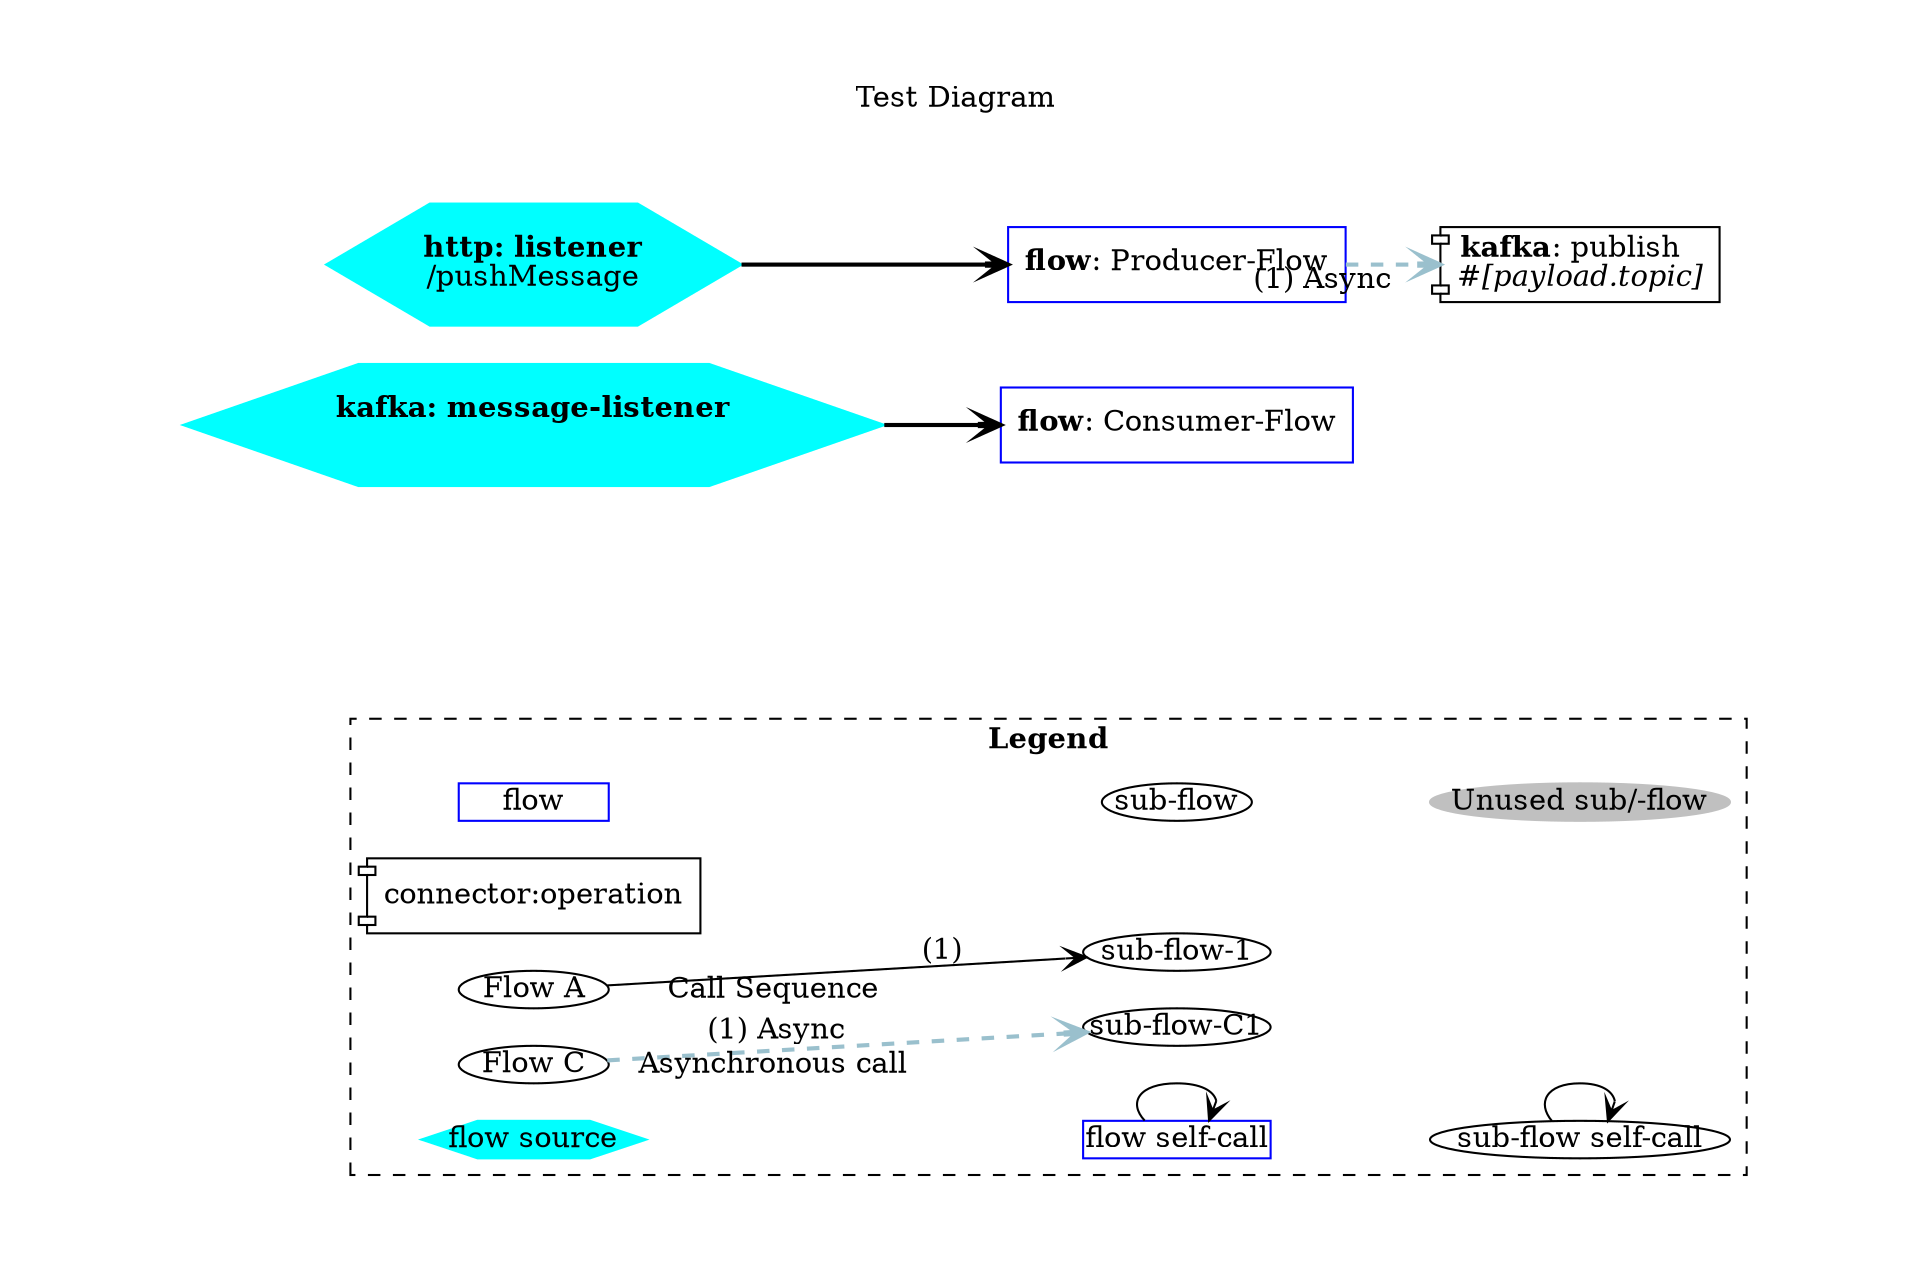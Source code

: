 digraph "mule" {
edge ["dir"="forward"]
graph ["rankdir"="LR","splines"="spline","pad"="1.0,0.5","dpi"="150","label"=<Test Diagram<br/>>,"labelloc"="t"]
edge ["arrowhead"="vee","dir"="forward"]
subgraph "cluster_legend" {
edge ["dir"="forward"]
graph ["label"=<<b>Legend</b>>,"style"="dashed"]
"flow" ["fixedsize"="true","width"="1.0","height"="0.25","shape"="rectangle","color"="blue"]
"sub-flow" ["fixedsize"="true","width"="1.0","height"="0.25","color"="black","shape"="ellipse"]
"connector:operation" ["shape"="component"]
"Unused sub/-flow" ["fixedsize"="true","width"="2.0","height"="0.25","color"="gray","style"="filled"]
"Flow A" ["fixedsize"="true","width"="1.0","height"="0.25"]
"sub-flow-1" ["fixedsize"="true","width"="1.25","height"="0.25"]
"Flow C" ["fixedsize"="true","width"="1.0","height"="0.25"]
"sub-flow-C1" ["fixedsize"="true","width"="1.25","height"="0.25"]
"flow source" ["fixedsize"="true","width"="1.5","height"="0.25","shape"="hexagon","style"="filled","color"="cyan","sourceNode"="true"]
"flow self-call" ["fixedsize"="true","width"="1.25","height"="0.25","shape"="rectangle","color"="blue"]
"sub-flow self-call" ["fixedsize"="true","width"="2.0","height"="0.25","color"="black","shape"="ellipse"]
"flow" -> "sub-flow" ["style"="invis"]
"sub-flow" -> "Unused sub/-flow" ["style"="invis"]
"Flow A" -> "sub-flow-1" ["style"="solid","label"="(1)","taillabel"="Call Sequence\n","labelangle"="-5.0","labeldistance"="8.0"]
"Flow C" -> "sub-flow-C1" ["style"="dashed,bold","xlabel"="(1) Async","color"="lightblue3","taillabel"="Asynchronous call\n","labelangle"="-5.0","labeldistance"="8.0"]
"flow source" -> "flow self-call" ["style"="invis"]
"flow self-call" -> "flow self-call"
"flow self-call" -> "sub-flow self-call" ["style"="invis"]
"sub-flow self-call" -> "sub-flow self-call"
}
subgraph "cluster_legend-space" {
edge ["dir"="none"]
graph ["label"="","style"="invis"]
"" ["shape"="none","width"="2.0","height"="1.0"]
}
subgraph "cluster_mule" {
edge ["dir"="forward"]
graph ["rankdir"="LR","splines"="spline","pad"="1.0,0.5","dpi"="150","label"=<Application graph<br/>>,"labelloc"="t","style"="invis"]
edge ["arrowhead"="vee","dir"="forward"]
"http:listener" ["shape"="hexagon","style"="filled","color"="cyan","sourceNode"="true","label"=<<b>http: listener</b><br/>/pushMessage<br/>>]
"flow:Producer-Flow" ["label"=<<b>flow</b>: Producer-Flow>,"shape"="rectangle","color"="blue"]
"kafka:publish" ["shape"="component","label"=<<b>kafka</b>: publish  <br/><i>#[payload.topic]</i>>]
"kafka:message-listener" ["shape"="hexagon","style"="filled","color"="cyan","sourceNode"="true","label"=<<b>kafka: message-listener</b><br/><br/>>]
"flow:Consumer-Flow" ["label"=<<b>flow</b>: Consumer-Flow>,"shape"="rectangle","color"="blue"]
"http:listener" -> "flow:Producer-Flow" ["style"="bold"]
"flow:Producer-Flow" -> "kafka:publish" ["style"="dashed,bold","xlabel"="(1) Async","color"="lightblue3"]
"kafka:message-listener" -> "flow:Consumer-Flow" ["style"="bold"]
}
}